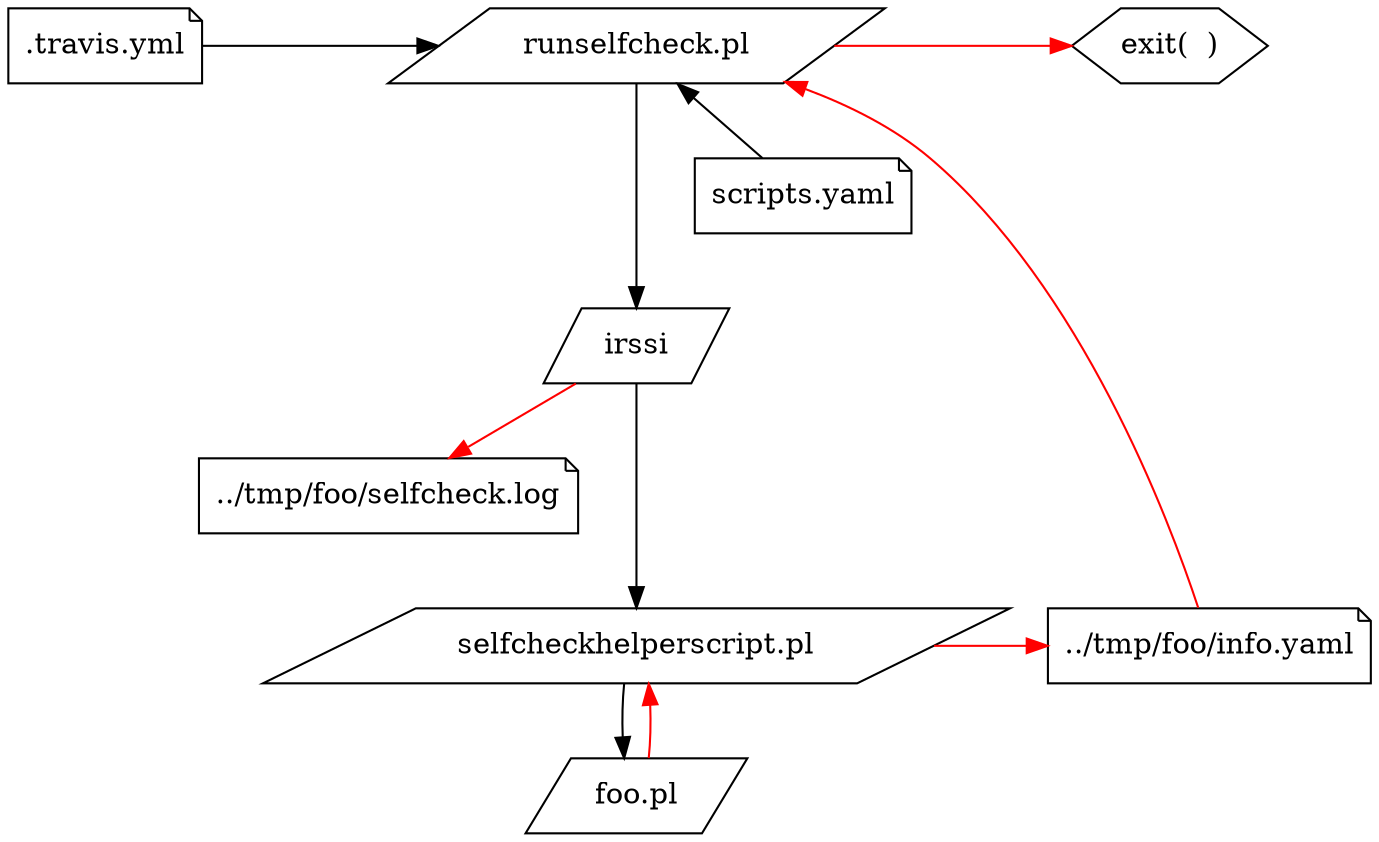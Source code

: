 digraph cycle {
	travis [shape=note,label=".travis.yml"];
	rsc [shape=parallelogram,label="runselfcheck.pl"];
	irssi [shape=parallelogram,label="irssi"];
	log [shape=note,label="../tmp/foo/selfcheck.log"];
	helper [shape=parallelogram,label="selfcheckhelperscript.pl"];
	foo [shape=parallelogram,label="foo.pl"];
	scripts [shape=note,label="scripts.yaml"];
	exit [shape=hexagon,label="exit(  )"]
	info [shape=note,label="../tmp/foo/info.yaml"];
	subgraph test {
		rsc -> scripts [dir=back];
		rsc -> irssi [weight=5,minlen=2]; 
		irssi -> helper [weight=5,minlen=2];
		helper -> foo [weight=5];
	}
	foo -> helper-> info -> rsc [color=red];
	rsc -> exit [color=red,minlen=5];
	irssi -> log [color=red];
	{rank=same; info helper  }
	travis -> rsc [minlen=5];
	{rank=same; rsc travis exit }
}
